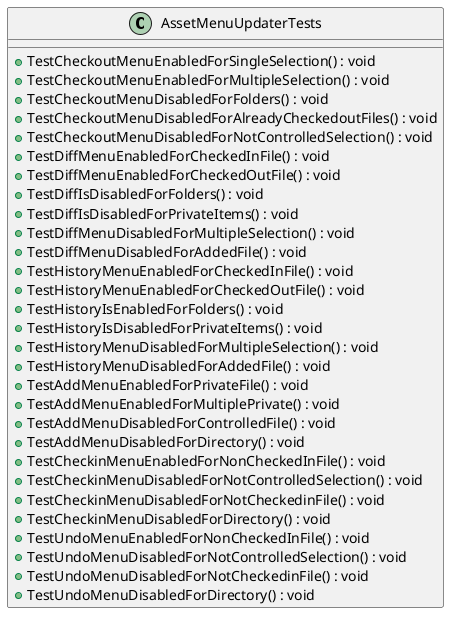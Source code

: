 @startuml
class AssetMenuUpdaterTests {
    + TestCheckoutMenuEnabledForSingleSelection() : void
    + TestCheckoutMenuEnabledForMultipleSelection() : void
    + TestCheckoutMenuDisabledForFolders() : void
    + TestCheckoutMenuDisabledForAlreadyCheckedoutFiles() : void
    + TestCheckoutMenuDisabledForNotControlledSelection() : void
    + TestDiffMenuEnabledForCheckedInFile() : void
    + TestDiffMenuEnabledForCheckedOutFile() : void
    + TestDiffIsDisabledForFolders() : void
    + TestDiffIsDisabledForPrivateItems() : void
    + TestDiffMenuDisabledForMultipleSelection() : void
    + TestDiffMenuDisabledForAddedFile() : void
    + TestHistoryMenuEnabledForCheckedInFile() : void
    + TestHistoryMenuEnabledForCheckedOutFile() : void
    + TestHistoryIsEnabledForFolders() : void
    + TestHistoryIsDisabledForPrivateItems() : void
    + TestHistoryMenuDisabledForMultipleSelection() : void
    + TestHistoryMenuDisabledForAddedFile() : void
    + TestAddMenuEnabledForPrivateFile() : void
    + TestAddMenuEnabledForMultiplePrivate() : void
    + TestAddMenuDisabledForControlledFile() : void
    + TestAddMenuDisabledForDirectory() : void
    + TestCheckinMenuEnabledForNonCheckedInFile() : void
    + TestCheckinMenuDisabledForNotControlledSelection() : void
    + TestCheckinMenuDisabledForNotCheckedinFile() : void
    + TestCheckinMenuDisabledForDirectory() : void
    + TestUndoMenuEnabledForNonCheckedInFile() : void
    + TestUndoMenuDisabledForNotControlledSelection() : void
    + TestUndoMenuDisabledForNotCheckedinFile() : void
    + TestUndoMenuDisabledForDirectory() : void
}
@enduml
